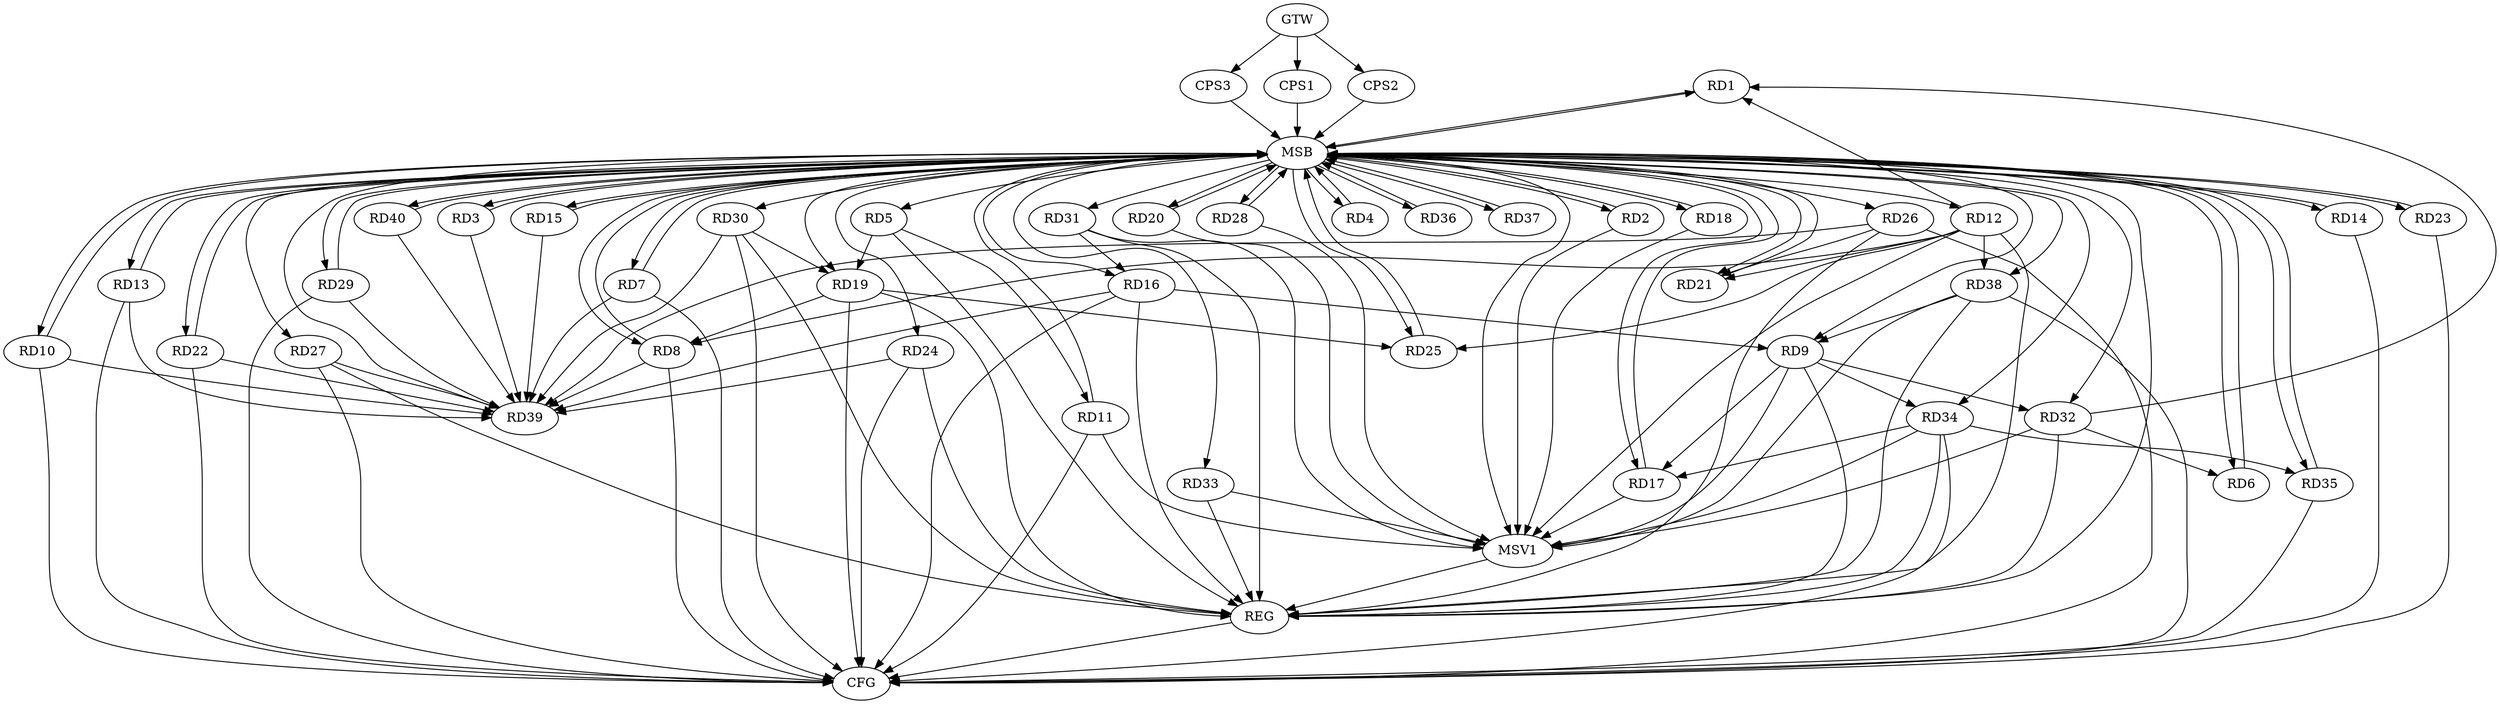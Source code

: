 strict digraph G {
  RD1 [ label="RD1" ];
  RD2 [ label="RD2" ];
  RD3 [ label="RD3" ];
  RD4 [ label="RD4" ];
  RD5 [ label="RD5" ];
  RD6 [ label="RD6" ];
  RD7 [ label="RD7" ];
  RD8 [ label="RD8" ];
  RD9 [ label="RD9" ];
  RD10 [ label="RD10" ];
  RD11 [ label="RD11" ];
  RD12 [ label="RD12" ];
  RD13 [ label="RD13" ];
  RD14 [ label="RD14" ];
  RD15 [ label="RD15" ];
  RD16 [ label="RD16" ];
  RD17 [ label="RD17" ];
  RD18 [ label="RD18" ];
  RD19 [ label="RD19" ];
  RD20 [ label="RD20" ];
  RD21 [ label="RD21" ];
  RD22 [ label="RD22" ];
  RD23 [ label="RD23" ];
  RD24 [ label="RD24" ];
  RD25 [ label="RD25" ];
  RD26 [ label="RD26" ];
  RD27 [ label="RD27" ];
  RD28 [ label="RD28" ];
  RD29 [ label="RD29" ];
  RD30 [ label="RD30" ];
  RD31 [ label="RD31" ];
  RD32 [ label="RD32" ];
  RD33 [ label="RD33" ];
  RD34 [ label="RD34" ];
  RD35 [ label="RD35" ];
  RD36 [ label="RD36" ];
  RD37 [ label="RD37" ];
  RD38 [ label="RD38" ];
  RD39 [ label="RD39" ];
  RD40 [ label="RD40" ];
  CPS1 [ label="CPS1" ];
  CPS2 [ label="CPS2" ];
  CPS3 [ label="CPS3" ];
  GTW [ label="GTW" ];
  REG [ label="REG" ];
  MSB [ label="MSB" ];
  CFG [ label="CFG" ];
  MSV1 [ label="MSV1" ];
  RD12 -> RD1;
  RD32 -> RD1;
  RD5 -> RD11;
  RD5 -> RD19;
  RD32 -> RD6;
  RD12 -> RD8;
  RD19 -> RD8;
  RD16 -> RD9;
  RD9 -> RD17;
  RD9 -> RD32;
  RD9 -> RD34;
  RD38 -> RD9;
  RD12 -> RD21;
  RD12 -> RD25;
  RD12 -> RD38;
  RD31 -> RD16;
  RD34 -> RD17;
  RD19 -> RD25;
  RD30 -> RD19;
  RD26 -> RD21;
  RD34 -> RD35;
  GTW -> CPS1;
  GTW -> CPS2;
  GTW -> CPS3;
  RD5 -> REG;
  RD9 -> REG;
  RD12 -> REG;
  RD16 -> REG;
  RD19 -> REG;
  RD24 -> REG;
  RD26 -> REG;
  RD27 -> REG;
  RD30 -> REG;
  RD31 -> REG;
  RD32 -> REG;
  RD33 -> REG;
  RD34 -> REG;
  RD38 -> REG;
  RD1 -> MSB;
  MSB -> RD12;
  MSB -> RD13;
  MSB -> RD19;
  MSB -> RD22;
  MSB -> REG;
  RD2 -> MSB;
  MSB -> RD30;
  MSB -> RD35;
  RD3 -> MSB;
  MSB -> RD4;
  MSB -> RD7;
  MSB -> RD31;
  MSB -> RD32;
  RD4 -> MSB;
  MSB -> RD3;
  MSB -> RD9;
  MSB -> RD14;
  MSB -> RD17;
  MSB -> RD33;
  MSB -> RD37;
  RD6 -> MSB;
  MSB -> RD2;
  MSB -> RD20;
  MSB -> RD23;
  RD7 -> MSB;
  MSB -> RD6;
  RD8 -> MSB;
  MSB -> RD15;
  RD10 -> MSB;
  MSB -> RD24;
  MSB -> RD38;
  RD11 -> MSB;
  MSB -> RD21;
  MSB -> RD29;
  RD13 -> MSB;
  MSB -> RD10;
  RD14 -> MSB;
  MSB -> RD36;
  RD15 -> MSB;
  MSB -> RD34;
  RD17 -> MSB;
  MSB -> RD1;
  MSB -> RD25;
  RD18 -> MSB;
  MSB -> RD8;
  RD20 -> MSB;
  MSB -> RD40;
  RD21 -> MSB;
  RD22 -> MSB;
  MSB -> RD5;
  MSB -> RD26;
  RD23 -> MSB;
  MSB -> RD16;
  RD25 -> MSB;
  RD28 -> MSB;
  MSB -> RD27;
  RD29 -> MSB;
  RD35 -> MSB;
  MSB -> RD18;
  RD36 -> MSB;
  RD37 -> MSB;
  RD39 -> MSB;
  RD40 -> MSB;
  CPS1 -> MSB;
  CPS2 -> MSB;
  MSB -> RD28;
  CPS3 -> MSB;
  RD30 -> CFG;
  RD35 -> CFG;
  RD22 -> CFG;
  RD14 -> CFG;
  RD19 -> CFG;
  RD24 -> CFG;
  RD38 -> CFG;
  RD16 -> CFG;
  RD13 -> CFG;
  RD7 -> CFG;
  RD27 -> CFG;
  RD8 -> CFG;
  RD26 -> CFG;
  RD10 -> CFG;
  RD29 -> CFG;
  RD34 -> CFG;
  RD11 -> CFG;
  RD23 -> CFG;
  REG -> CFG;
  RD13 -> RD39;
  RD26 -> RD39;
  RD27 -> RD39;
  RD22 -> RD39;
  RD40 -> RD39;
  RD7 -> RD39;
  RD29 -> RD39;
  RD24 -> RD39;
  RD15 -> RD39;
  RD16 -> RD39;
  RD3 -> RD39;
  RD30 -> RD39;
  RD10 -> RD39;
  RD8 -> RD39;
  RD9 -> MSV1;
  RD12 -> MSV1;
  RD31 -> MSV1;
  RD38 -> MSV1;
  MSB -> MSV1;
  RD11 -> MSV1;
  RD28 -> MSV1;
  RD17 -> MSV1;
  RD33 -> MSV1;
  RD18 -> MSV1;
  RD34 -> MSV1;
  RD32 -> MSV1;
  RD20 -> MSV1;
  RD2 -> MSV1;
  MSV1 -> REG;
}
